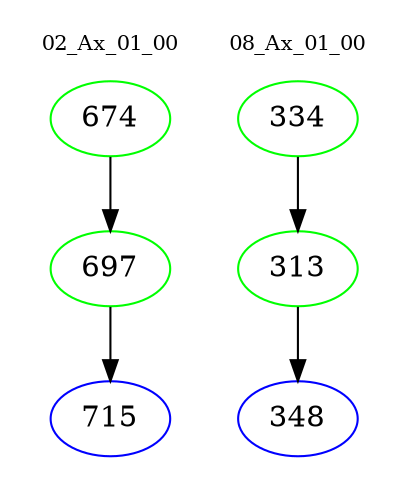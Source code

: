 digraph{
subgraph cluster_0 {
color = white
label = "02_Ax_01_00";
fontsize=10;
T0_674 [label="674", color="green"]
T0_674 -> T0_697 [color="black"]
T0_697 [label="697", color="green"]
T0_697 -> T0_715 [color="black"]
T0_715 [label="715", color="blue"]
}
subgraph cluster_1 {
color = white
label = "08_Ax_01_00";
fontsize=10;
T1_334 [label="334", color="green"]
T1_334 -> T1_313 [color="black"]
T1_313 [label="313", color="green"]
T1_313 -> T1_348 [color="black"]
T1_348 [label="348", color="blue"]
}
}
